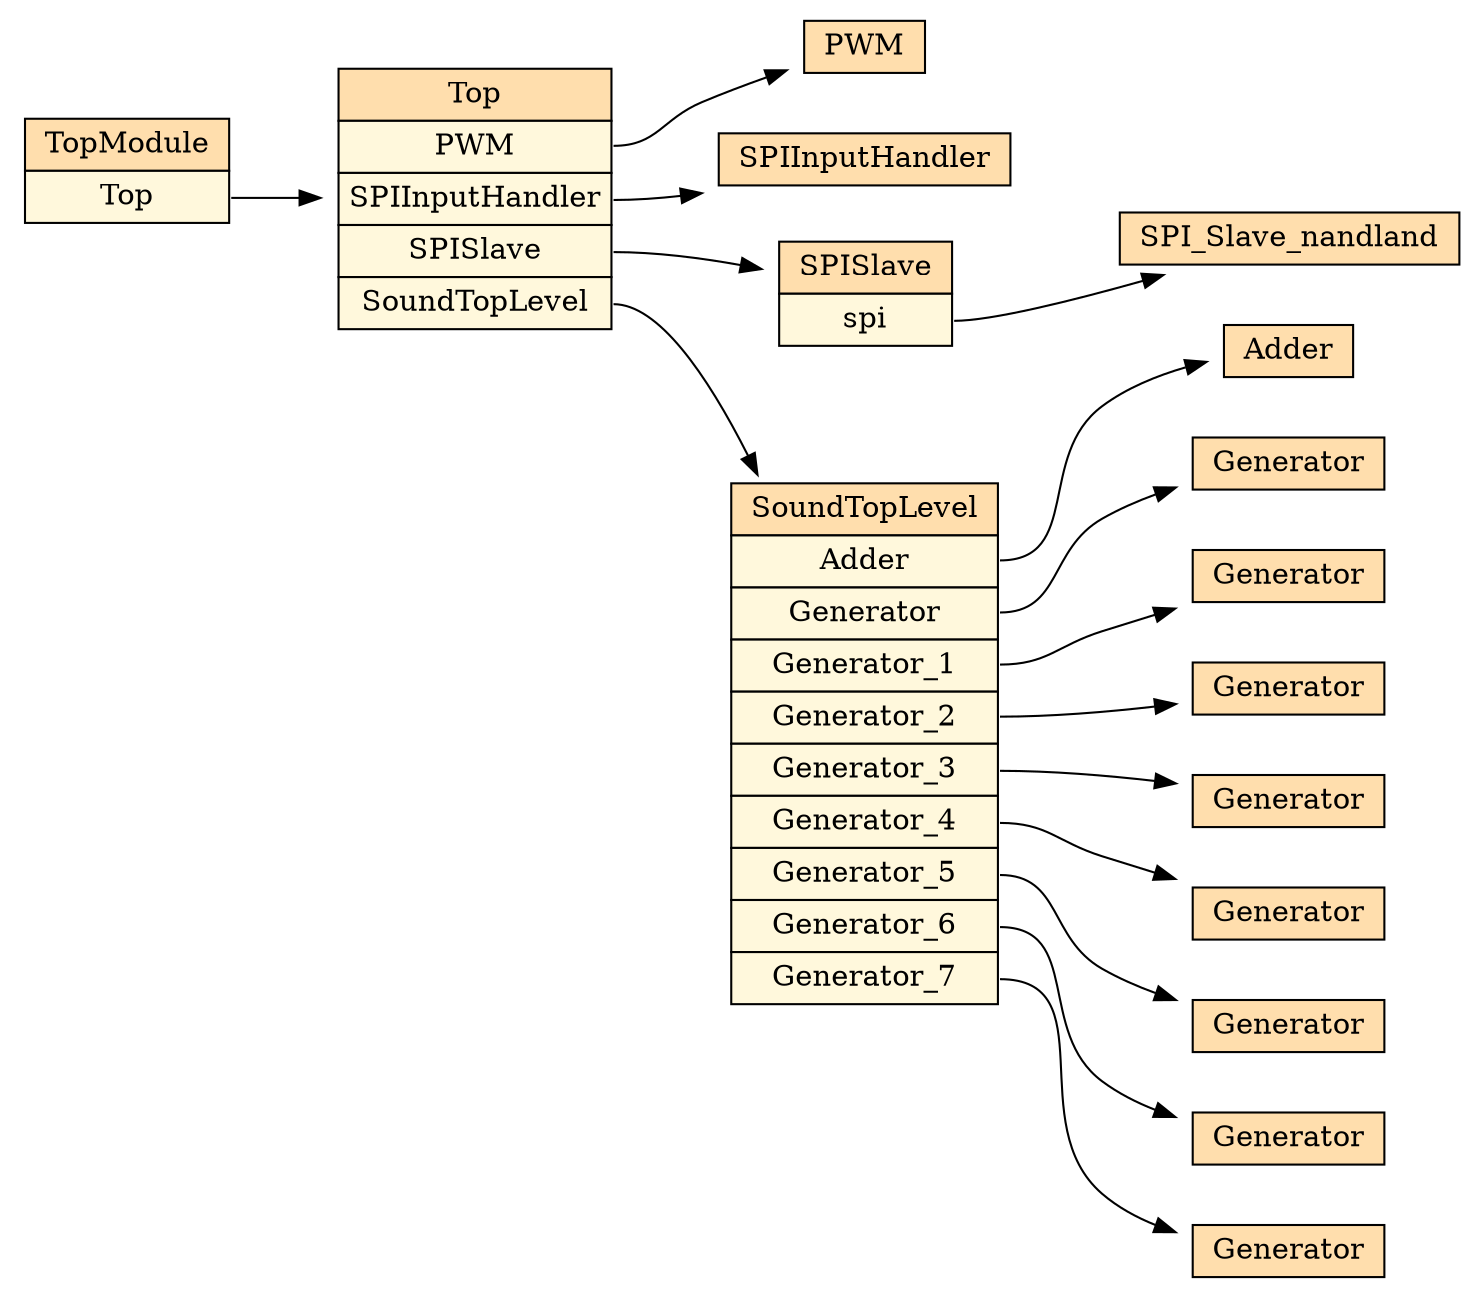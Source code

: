 digraph TopModule_hierarchy { rankdir="TB" 
 node [shape="rectangle"]; 
rankdir="LR" 
stylesheet = "styles.css"
module_1 [shape= "plaintext" href="TopModule.dot.svg" label=<

<TABLE BORDER="0" CELLBORDER="1" CELLSPACING="0" CELLPADDING="4" >
      
  <TR >
    <TD BGCOLOR="#FFDEAD" > TopModule </TD>
  </TR>
        
  <TR>
    <TD PORT="module_2" BGCOLOR="#FFF8DC" >Top</TD>
  </TR>
        
</TABLE>>];

      module_2 [shape= "plaintext" href="Top.dot.svg" label=<

<TABLE BORDER="0" CELLBORDER="1" CELLSPACING="0" CELLPADDING="4" >
      
  <TR >
    <TD BGCOLOR="#FFDEAD" > Top </TD>
  </TR>
        
  <TR>
    <TD PORT="module_4" BGCOLOR="#FFF8DC" >PWM</TD>
  </TR>
        
  <TR>
    <TD PORT="module_3" BGCOLOR="#FFF8DC" >SPIInputHandler</TD>
  </TR>
        
  <TR>
    <TD PORT="module_5" BGCOLOR="#FFF8DC" >SPISlave</TD>
  </TR>
        
  <TR>
    <TD PORT="module_7" BGCOLOR="#FFF8DC" >SoundTopLevel</TD>
  </TR>
        
</TABLE>>];

      module_3 [shape= "plaintext" href="SPIInputHandler.dot.svg" label=<

<TABLE BORDER="0" CELLBORDER="1" CELLSPACING="0" CELLPADDING="4" >
      
  <TR >
    <TD BGCOLOR="#FFDEAD" > SPIInputHandler </TD>
  </TR>
        
</TABLE>>];

      module_4 [shape= "plaintext" href="PWM.dot.svg" label=<

<TABLE BORDER="0" CELLBORDER="1" CELLSPACING="0" CELLPADDING="4" >
      
  <TR >
    <TD BGCOLOR="#FFDEAD" > PWM </TD>
  </TR>
        
</TABLE>>];

      module_5 [shape= "plaintext" href="SPISlave.dot.svg" label=<

<TABLE BORDER="0" CELLBORDER="1" CELLSPACING="0" CELLPADDING="4" >
      
  <TR >
    <TD BGCOLOR="#FFDEAD" > SPISlave </TD>
  </TR>
        
  <TR>
    <TD PORT="module_6" BGCOLOR="#FFF8DC" >spi</TD>
  </TR>
        
</TABLE>>];

      module_6 [shape= "plaintext" href="SPI_Slave_nandland.dot.svg" label=<

<TABLE BORDER="0" CELLBORDER="1" CELLSPACING="0" CELLPADDING="4" >
      
  <TR >
    <TD BGCOLOR="#FFDEAD" > SPI_Slave_nandland </TD>
  </TR>
        
</TABLE>>];

      module_7 [shape= "plaintext" href="SoundTopLevel.dot.svg" label=<

<TABLE BORDER="0" CELLBORDER="1" CELLSPACING="0" CELLPADDING="4" >
      
  <TR >
    <TD BGCOLOR="#FFDEAD" > SoundTopLevel </TD>
  </TR>
        
  <TR>
    <TD PORT="module_11" BGCOLOR="#FFF8DC" >Adder</TD>
  </TR>
        
  <TR>
    <TD PORT="module_8" BGCOLOR="#FFF8DC" >Generator</TD>
  </TR>
        
  <TR>
    <TD PORT="module_14" BGCOLOR="#FFF8DC" >Generator_1</TD>
  </TR>
        
  <TR>
    <TD PORT="module_13" BGCOLOR="#FFF8DC" >Generator_2</TD>
  </TR>
        
  <TR>
    <TD PORT="module_10" BGCOLOR="#FFF8DC" >Generator_3</TD>
  </TR>
        
  <TR>
    <TD PORT="module_16" BGCOLOR="#FFF8DC" >Generator_4</TD>
  </TR>
        
  <TR>
    <TD PORT="module_12" BGCOLOR="#FFF8DC" >Generator_5</TD>
  </TR>
        
  <TR>
    <TD PORT="module_9" BGCOLOR="#FFF8DC" >Generator_6</TD>
  </TR>
        
  <TR>
    <TD PORT="module_15" BGCOLOR="#FFF8DC" >Generator_7</TD>
  </TR>
        
</TABLE>>];

      module_8 [shape= "plaintext" href="Generator.dot.svg" label=<

<TABLE BORDER="0" CELLBORDER="1" CELLSPACING="0" CELLPADDING="4" >
      
  <TR >
    <TD BGCOLOR="#FFDEAD" > Generator </TD>
  </TR>
        
</TABLE>>];

      module_9 [shape= "plaintext" href="Generator.dot.svg" label=<

<TABLE BORDER="0" CELLBORDER="1" CELLSPACING="0" CELLPADDING="4" >
      
  <TR >
    <TD BGCOLOR="#FFDEAD" > Generator </TD>
  </TR>
        
</TABLE>>];

      module_10 [shape= "plaintext" href="Generator.dot.svg" label=<

<TABLE BORDER="0" CELLBORDER="1" CELLSPACING="0" CELLPADDING="4" >
      
  <TR >
    <TD BGCOLOR="#FFDEAD" > Generator </TD>
  </TR>
        
</TABLE>>];

      module_11 [shape= "plaintext" href="Adder.dot.svg" label=<

<TABLE BORDER="0" CELLBORDER="1" CELLSPACING="0" CELLPADDING="4" >
      
  <TR >
    <TD BGCOLOR="#FFDEAD" > Adder </TD>
  </TR>
        
</TABLE>>];

      module_12 [shape= "plaintext" href="Generator.dot.svg" label=<

<TABLE BORDER="0" CELLBORDER="1" CELLSPACING="0" CELLPADDING="4" >
      
  <TR >
    <TD BGCOLOR="#FFDEAD" > Generator </TD>
  </TR>
        
</TABLE>>];

      module_13 [shape= "plaintext" href="Generator.dot.svg" label=<

<TABLE BORDER="0" CELLBORDER="1" CELLSPACING="0" CELLPADDING="4" >
      
  <TR >
    <TD BGCOLOR="#FFDEAD" > Generator </TD>
  </TR>
        
</TABLE>>];

      module_14 [shape= "plaintext" href="Generator.dot.svg" label=<

<TABLE BORDER="0" CELLBORDER="1" CELLSPACING="0" CELLPADDING="4" >
      
  <TR >
    <TD BGCOLOR="#FFDEAD" > Generator </TD>
  </TR>
        
</TABLE>>];

      module_15 [shape= "plaintext" href="Generator.dot.svg" label=<

<TABLE BORDER="0" CELLBORDER="1" CELLSPACING="0" CELLPADDING="4" >
      
  <TR >
    <TD BGCOLOR="#FFDEAD" > Generator </TD>
  </TR>
        
</TABLE>>];

      module_16 [shape= "plaintext" href="Generator.dot.svg" label=<

<TABLE BORDER="0" CELLBORDER="1" CELLSPACING="0" CELLPADDING="4" >
      
  <TR >
    <TD BGCOLOR="#FFDEAD" > Generator </TD>
  </TR>
        
</TABLE>>];

      module_2:module_3 -> module_3
module_2:module_4 -> module_4
module_5:module_6 -> module_6
module_2:module_5 -> module_5
module_7:module_8 -> module_8
module_7:module_9 -> module_9
module_7:module_10 -> module_10
module_7:module_11 -> module_11
module_7:module_12 -> module_12
module_7:module_13 -> module_13
module_7:module_14 -> module_14
module_7:module_15 -> module_15
module_7:module_16 -> module_16
module_2:module_7 -> module_7
module_1:module_2 -> module_2
}